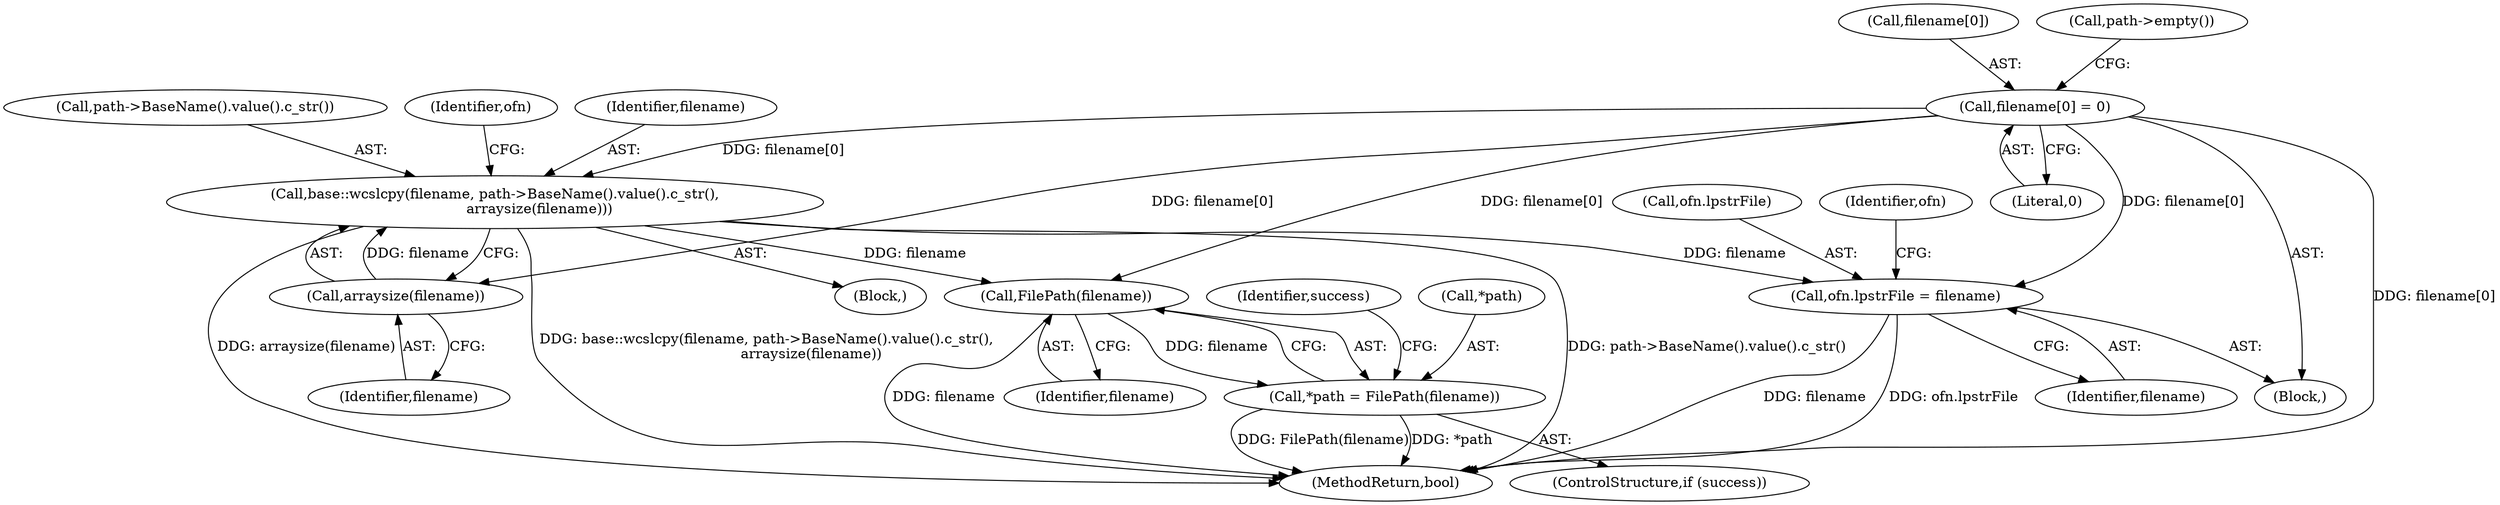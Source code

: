 digraph "0_Chrome_eb7971fdb0c3b76bacfb77c1ecc76459ef481f17@array" {
"1000124" [label="(Call,filename[0] = 0)"];
"1000171" [label="(Call,base::wcslcpy(filename, path->BaseName().value().c_str(),\n                    arraysize(filename)))"];
"1000176" [label="(Call,ofn.lpstrFile = filename)"];
"1000216" [label="(Call,FilePath(filename))"];
"1000213" [label="(Call,*path = FilePath(filename))"];
"1000174" [label="(Call,arraysize(filename))"];
"1000175" [label="(Identifier,filename)"];
"1000180" [label="(Identifier,filename)"];
"1000162" [label="(Block,)"];
"1000105" [label="(Block,)"];
"1000217" [label="(Identifier,filename)"];
"1000176" [label="(Call,ofn.lpstrFile = filename)"];
"1000128" [label="(Literal,0)"];
"1000216" [label="(Call,FilePath(filename))"];
"1000177" [label="(Call,ofn.lpstrFile)"];
"1000183" [label="(Identifier,ofn)"];
"1000213" [label="(Call,*path = FilePath(filename))"];
"1000174" [label="(Call,arraysize(filename))"];
"1000171" [label="(Call,base::wcslcpy(filename, path->BaseName().value().c_str(),\n                    arraysize(filename)))"];
"1000125" [label="(Call,filename[0])"];
"1000220" [label="(MethodReturn,bool)"];
"1000173" [label="(Call,path->BaseName().value().c_str())"];
"1000178" [label="(Identifier,ofn)"];
"1000124" [label="(Call,filename[0] = 0)"];
"1000219" [label="(Identifier,success)"];
"1000211" [label="(ControlStructure,if (success))"];
"1000132" [label="(Call,path->empty())"];
"1000214" [label="(Call,*path)"];
"1000172" [label="(Identifier,filename)"];
"1000124" -> "1000105"  [label="AST: "];
"1000124" -> "1000128"  [label="CFG: "];
"1000125" -> "1000124"  [label="AST: "];
"1000128" -> "1000124"  [label="AST: "];
"1000132" -> "1000124"  [label="CFG: "];
"1000124" -> "1000220"  [label="DDG: filename[0]"];
"1000124" -> "1000171"  [label="DDG: filename[0]"];
"1000124" -> "1000174"  [label="DDG: filename[0]"];
"1000124" -> "1000176"  [label="DDG: filename[0]"];
"1000124" -> "1000216"  [label="DDG: filename[0]"];
"1000171" -> "1000162"  [label="AST: "];
"1000171" -> "1000174"  [label="CFG: "];
"1000172" -> "1000171"  [label="AST: "];
"1000173" -> "1000171"  [label="AST: "];
"1000174" -> "1000171"  [label="AST: "];
"1000178" -> "1000171"  [label="CFG: "];
"1000171" -> "1000220"  [label="DDG: path->BaseName().value().c_str()"];
"1000171" -> "1000220"  [label="DDG: base::wcslcpy(filename, path->BaseName().value().c_str(),\n                    arraysize(filename))"];
"1000171" -> "1000220"  [label="DDG: arraysize(filename)"];
"1000174" -> "1000171"  [label="DDG: filename"];
"1000171" -> "1000176"  [label="DDG: filename"];
"1000171" -> "1000216"  [label="DDG: filename"];
"1000176" -> "1000105"  [label="AST: "];
"1000176" -> "1000180"  [label="CFG: "];
"1000177" -> "1000176"  [label="AST: "];
"1000180" -> "1000176"  [label="AST: "];
"1000183" -> "1000176"  [label="CFG: "];
"1000176" -> "1000220"  [label="DDG: filename"];
"1000176" -> "1000220"  [label="DDG: ofn.lpstrFile"];
"1000216" -> "1000213"  [label="AST: "];
"1000216" -> "1000217"  [label="CFG: "];
"1000217" -> "1000216"  [label="AST: "];
"1000213" -> "1000216"  [label="CFG: "];
"1000216" -> "1000220"  [label="DDG: filename"];
"1000216" -> "1000213"  [label="DDG: filename"];
"1000213" -> "1000211"  [label="AST: "];
"1000214" -> "1000213"  [label="AST: "];
"1000219" -> "1000213"  [label="CFG: "];
"1000213" -> "1000220"  [label="DDG: FilePath(filename)"];
"1000213" -> "1000220"  [label="DDG: *path"];
"1000174" -> "1000175"  [label="CFG: "];
"1000175" -> "1000174"  [label="AST: "];
}
